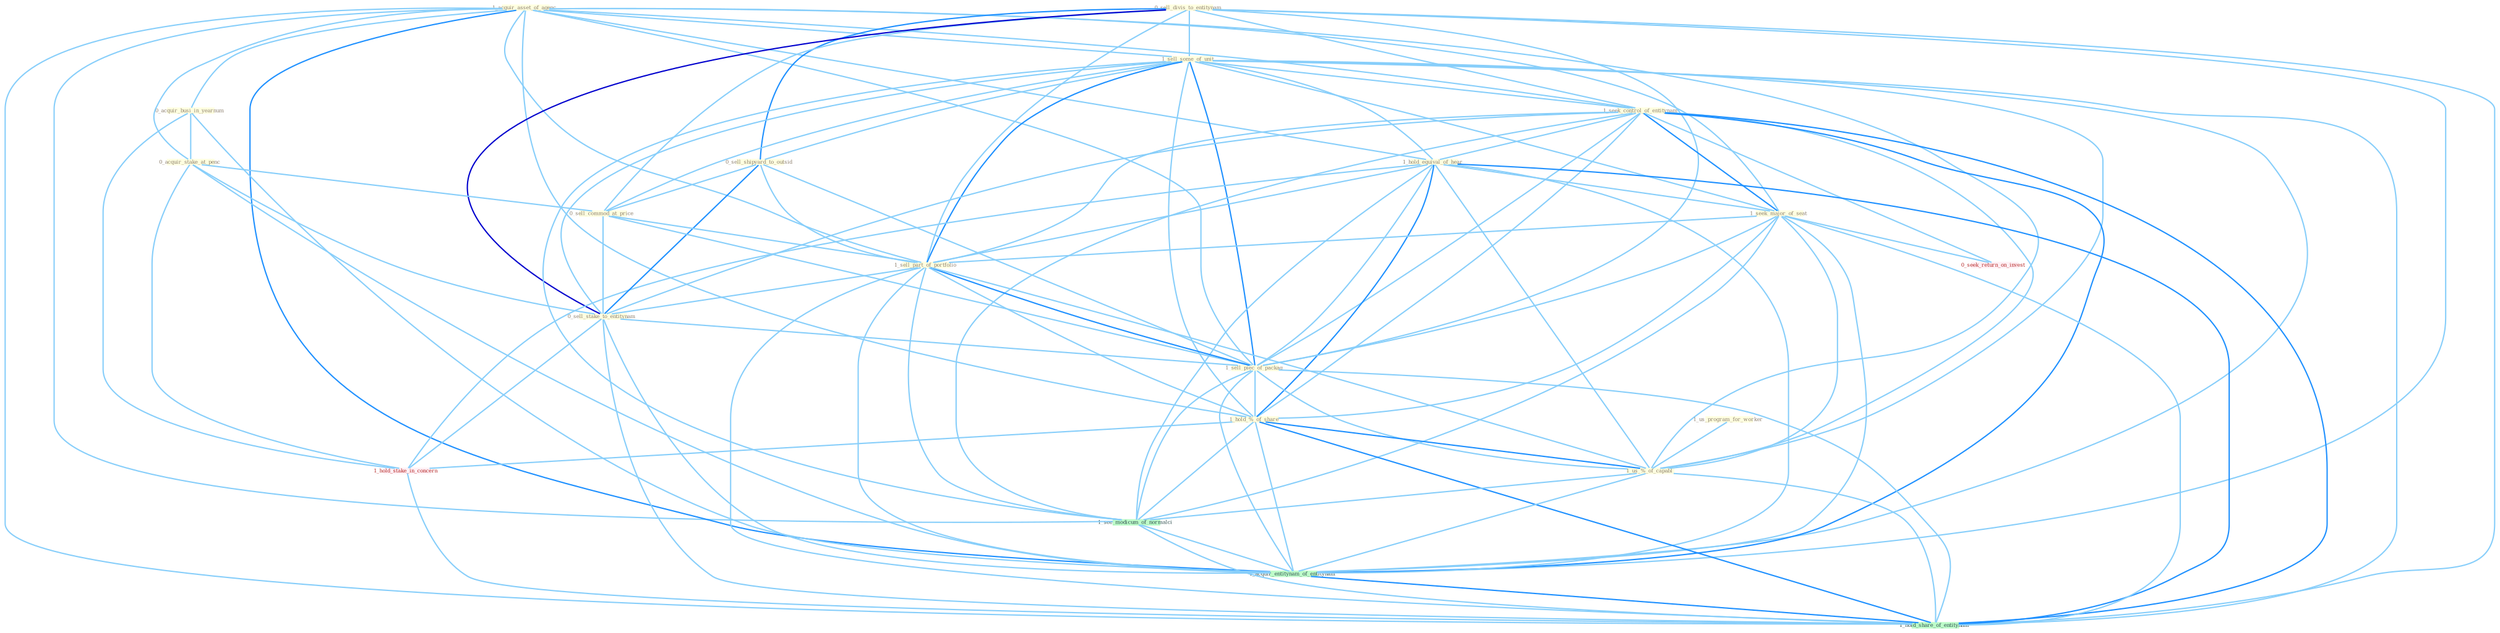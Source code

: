 Graph G{ 
    node
    [shape=polygon,style=filled,width=.5,height=.06,color="#BDFCC9",fixedsize=true,fontsize=4,
    fontcolor="#2f4f4f"];
    {node
    [color="#ffffe0", fontcolor="#8b7d6b"] "1_acquir_asset_of_agenc " "0_acquir_busi_in_yearnum " "0_sell_divis_to_entitynam " "1_sell_some_of_unit " "1_seek_control_of_entitynam " "1_hold_equival_of_hear " "0_sell_shipyard_to_outsid " "0_acquir_stake_at_penc " "0_sell_commod_at_price " "1_seek_major_of_seat " "1_us_program_for_worker " "1_sell_part_of_portfolio " "0_sell_stake_to_entitynam " "1_sell_piec_of_packag " "1_hold_%_of_share " "1_us_%_of_capabl "}
{node [color="#fff0f5", fontcolor="#b22222"] "1_hold_stake_in_concern " "0_seek_return_on_invest "}
edge [color="#B0E2FF"];

	"1_acquir_asset_of_agenc " -- "0_acquir_busi_in_yearnum " [w="1", color="#87cefa" ];
	"1_acquir_asset_of_agenc " -- "1_sell_some_of_unit " [w="1", color="#87cefa" ];
	"1_acquir_asset_of_agenc " -- "1_seek_control_of_entitynam " [w="1", color="#87cefa" ];
	"1_acquir_asset_of_agenc " -- "1_hold_equival_of_hear " [w="1", color="#87cefa" ];
	"1_acquir_asset_of_agenc " -- "0_acquir_stake_at_penc " [w="1", color="#87cefa" ];
	"1_acquir_asset_of_agenc " -- "1_seek_major_of_seat " [w="1", color="#87cefa" ];
	"1_acquir_asset_of_agenc " -- "1_sell_part_of_portfolio " [w="1", color="#87cefa" ];
	"1_acquir_asset_of_agenc " -- "1_sell_piec_of_packag " [w="1", color="#87cefa" ];
	"1_acquir_asset_of_agenc " -- "1_hold_%_of_share " [w="1", color="#87cefa" ];
	"1_acquir_asset_of_agenc " -- "1_us_%_of_capabl " [w="1", color="#87cefa" ];
	"1_acquir_asset_of_agenc " -- "1_see_modicum_of_normalci " [w="1", color="#87cefa" ];
	"1_acquir_asset_of_agenc " -- "1_acquir_entitynam_of_entitynam " [w="2", color="#1e90ff" , len=0.8];
	"1_acquir_asset_of_agenc " -- "1_hold_share_of_entitynam " [w="1", color="#87cefa" ];
	"0_acquir_busi_in_yearnum " -- "0_acquir_stake_at_penc " [w="1", color="#87cefa" ];
	"0_acquir_busi_in_yearnum " -- "1_hold_stake_in_concern " [w="1", color="#87cefa" ];
	"0_acquir_busi_in_yearnum " -- "1_acquir_entitynam_of_entitynam " [w="1", color="#87cefa" ];
	"0_sell_divis_to_entitynam " -- "1_sell_some_of_unit " [w="1", color="#87cefa" ];
	"0_sell_divis_to_entitynam " -- "1_seek_control_of_entitynam " [w="1", color="#87cefa" ];
	"0_sell_divis_to_entitynam " -- "0_sell_shipyard_to_outsid " [w="2", color="#1e90ff" , len=0.8];
	"0_sell_divis_to_entitynam " -- "0_sell_commod_at_price " [w="1", color="#87cefa" ];
	"0_sell_divis_to_entitynam " -- "1_sell_part_of_portfolio " [w="1", color="#87cefa" ];
	"0_sell_divis_to_entitynam " -- "0_sell_stake_to_entitynam " [w="3", color="#0000cd" , len=0.6];
	"0_sell_divis_to_entitynam " -- "1_sell_piec_of_packag " [w="1", color="#87cefa" ];
	"0_sell_divis_to_entitynam " -- "1_acquir_entitynam_of_entitynam " [w="1", color="#87cefa" ];
	"0_sell_divis_to_entitynam " -- "1_hold_share_of_entitynam " [w="1", color="#87cefa" ];
	"1_sell_some_of_unit " -- "1_seek_control_of_entitynam " [w="1", color="#87cefa" ];
	"1_sell_some_of_unit " -- "1_hold_equival_of_hear " [w="1", color="#87cefa" ];
	"1_sell_some_of_unit " -- "0_sell_shipyard_to_outsid " [w="1", color="#87cefa" ];
	"1_sell_some_of_unit " -- "0_sell_commod_at_price " [w="1", color="#87cefa" ];
	"1_sell_some_of_unit " -- "1_seek_major_of_seat " [w="1", color="#87cefa" ];
	"1_sell_some_of_unit " -- "1_sell_part_of_portfolio " [w="2", color="#1e90ff" , len=0.8];
	"1_sell_some_of_unit " -- "0_sell_stake_to_entitynam " [w="1", color="#87cefa" ];
	"1_sell_some_of_unit " -- "1_sell_piec_of_packag " [w="2", color="#1e90ff" , len=0.8];
	"1_sell_some_of_unit " -- "1_hold_%_of_share " [w="1", color="#87cefa" ];
	"1_sell_some_of_unit " -- "1_us_%_of_capabl " [w="1", color="#87cefa" ];
	"1_sell_some_of_unit " -- "1_see_modicum_of_normalci " [w="1", color="#87cefa" ];
	"1_sell_some_of_unit " -- "1_acquir_entitynam_of_entitynam " [w="1", color="#87cefa" ];
	"1_sell_some_of_unit " -- "1_hold_share_of_entitynam " [w="1", color="#87cefa" ];
	"1_seek_control_of_entitynam " -- "1_hold_equival_of_hear " [w="1", color="#87cefa" ];
	"1_seek_control_of_entitynam " -- "1_seek_major_of_seat " [w="2", color="#1e90ff" , len=0.8];
	"1_seek_control_of_entitynam " -- "1_sell_part_of_portfolio " [w="1", color="#87cefa" ];
	"1_seek_control_of_entitynam " -- "0_sell_stake_to_entitynam " [w="1", color="#87cefa" ];
	"1_seek_control_of_entitynam " -- "1_sell_piec_of_packag " [w="1", color="#87cefa" ];
	"1_seek_control_of_entitynam " -- "1_hold_%_of_share " [w="1", color="#87cefa" ];
	"1_seek_control_of_entitynam " -- "1_us_%_of_capabl " [w="1", color="#87cefa" ];
	"1_seek_control_of_entitynam " -- "0_seek_return_on_invest " [w="1", color="#87cefa" ];
	"1_seek_control_of_entitynam " -- "1_see_modicum_of_normalci " [w="1", color="#87cefa" ];
	"1_seek_control_of_entitynam " -- "1_acquir_entitynam_of_entitynam " [w="2", color="#1e90ff" , len=0.8];
	"1_seek_control_of_entitynam " -- "1_hold_share_of_entitynam " [w="2", color="#1e90ff" , len=0.8];
	"1_hold_equival_of_hear " -- "1_seek_major_of_seat " [w="1", color="#87cefa" ];
	"1_hold_equival_of_hear " -- "1_sell_part_of_portfolio " [w="1", color="#87cefa" ];
	"1_hold_equival_of_hear " -- "1_sell_piec_of_packag " [w="1", color="#87cefa" ];
	"1_hold_equival_of_hear " -- "1_hold_%_of_share " [w="2", color="#1e90ff" , len=0.8];
	"1_hold_equival_of_hear " -- "1_us_%_of_capabl " [w="1", color="#87cefa" ];
	"1_hold_equival_of_hear " -- "1_hold_stake_in_concern " [w="1", color="#87cefa" ];
	"1_hold_equival_of_hear " -- "1_see_modicum_of_normalci " [w="1", color="#87cefa" ];
	"1_hold_equival_of_hear " -- "1_acquir_entitynam_of_entitynam " [w="1", color="#87cefa" ];
	"1_hold_equival_of_hear " -- "1_hold_share_of_entitynam " [w="2", color="#1e90ff" , len=0.8];
	"0_sell_shipyard_to_outsid " -- "0_sell_commod_at_price " [w="1", color="#87cefa" ];
	"0_sell_shipyard_to_outsid " -- "1_sell_part_of_portfolio " [w="1", color="#87cefa" ];
	"0_sell_shipyard_to_outsid " -- "0_sell_stake_to_entitynam " [w="2", color="#1e90ff" , len=0.8];
	"0_sell_shipyard_to_outsid " -- "1_sell_piec_of_packag " [w="1", color="#87cefa" ];
	"0_acquir_stake_at_penc " -- "0_sell_commod_at_price " [w="1", color="#87cefa" ];
	"0_acquir_stake_at_penc " -- "0_sell_stake_to_entitynam " [w="1", color="#87cefa" ];
	"0_acquir_stake_at_penc " -- "1_hold_stake_in_concern " [w="1", color="#87cefa" ];
	"0_acquir_stake_at_penc " -- "1_acquir_entitynam_of_entitynam " [w="1", color="#87cefa" ];
	"0_sell_commod_at_price " -- "1_sell_part_of_portfolio " [w="1", color="#87cefa" ];
	"0_sell_commod_at_price " -- "0_sell_stake_to_entitynam " [w="1", color="#87cefa" ];
	"0_sell_commod_at_price " -- "1_sell_piec_of_packag " [w="1", color="#87cefa" ];
	"1_seek_major_of_seat " -- "1_sell_part_of_portfolio " [w="1", color="#87cefa" ];
	"1_seek_major_of_seat " -- "1_sell_piec_of_packag " [w="1", color="#87cefa" ];
	"1_seek_major_of_seat " -- "1_hold_%_of_share " [w="1", color="#87cefa" ];
	"1_seek_major_of_seat " -- "1_us_%_of_capabl " [w="1", color="#87cefa" ];
	"1_seek_major_of_seat " -- "0_seek_return_on_invest " [w="1", color="#87cefa" ];
	"1_seek_major_of_seat " -- "1_see_modicum_of_normalci " [w="1", color="#87cefa" ];
	"1_seek_major_of_seat " -- "1_acquir_entitynam_of_entitynam " [w="1", color="#87cefa" ];
	"1_seek_major_of_seat " -- "1_hold_share_of_entitynam " [w="1", color="#87cefa" ];
	"1_us_program_for_worker " -- "1_us_%_of_capabl " [w="1", color="#87cefa" ];
	"1_sell_part_of_portfolio " -- "0_sell_stake_to_entitynam " [w="1", color="#87cefa" ];
	"1_sell_part_of_portfolio " -- "1_sell_piec_of_packag " [w="2", color="#1e90ff" , len=0.8];
	"1_sell_part_of_portfolio " -- "1_hold_%_of_share " [w="1", color="#87cefa" ];
	"1_sell_part_of_portfolio " -- "1_us_%_of_capabl " [w="1", color="#87cefa" ];
	"1_sell_part_of_portfolio " -- "1_see_modicum_of_normalci " [w="1", color="#87cefa" ];
	"1_sell_part_of_portfolio " -- "1_acquir_entitynam_of_entitynam " [w="1", color="#87cefa" ];
	"1_sell_part_of_portfolio " -- "1_hold_share_of_entitynam " [w="1", color="#87cefa" ];
	"0_sell_stake_to_entitynam " -- "1_sell_piec_of_packag " [w="1", color="#87cefa" ];
	"0_sell_stake_to_entitynam " -- "1_hold_stake_in_concern " [w="1", color="#87cefa" ];
	"0_sell_stake_to_entitynam " -- "1_acquir_entitynam_of_entitynam " [w="1", color="#87cefa" ];
	"0_sell_stake_to_entitynam " -- "1_hold_share_of_entitynam " [w="1", color="#87cefa" ];
	"1_sell_piec_of_packag " -- "1_hold_%_of_share " [w="1", color="#87cefa" ];
	"1_sell_piec_of_packag " -- "1_us_%_of_capabl " [w="1", color="#87cefa" ];
	"1_sell_piec_of_packag " -- "1_see_modicum_of_normalci " [w="1", color="#87cefa" ];
	"1_sell_piec_of_packag " -- "1_acquir_entitynam_of_entitynam " [w="1", color="#87cefa" ];
	"1_sell_piec_of_packag " -- "1_hold_share_of_entitynam " [w="1", color="#87cefa" ];
	"1_hold_%_of_share " -- "1_us_%_of_capabl " [w="2", color="#1e90ff" , len=0.8];
	"1_hold_%_of_share " -- "1_hold_stake_in_concern " [w="1", color="#87cefa" ];
	"1_hold_%_of_share " -- "1_see_modicum_of_normalci " [w="1", color="#87cefa" ];
	"1_hold_%_of_share " -- "1_acquir_entitynam_of_entitynam " [w="1", color="#87cefa" ];
	"1_hold_%_of_share " -- "1_hold_share_of_entitynam " [w="2", color="#1e90ff" , len=0.8];
	"1_us_%_of_capabl " -- "1_see_modicum_of_normalci " [w="1", color="#87cefa" ];
	"1_us_%_of_capabl " -- "1_acquir_entitynam_of_entitynam " [w="1", color="#87cefa" ];
	"1_us_%_of_capabl " -- "1_hold_share_of_entitynam " [w="1", color="#87cefa" ];
	"1_hold_stake_in_concern " -- "1_hold_share_of_entitynam " [w="1", color="#87cefa" ];
	"1_see_modicum_of_normalci " -- "1_acquir_entitynam_of_entitynam " [w="1", color="#87cefa" ];
	"1_see_modicum_of_normalci " -- "1_hold_share_of_entitynam " [w="1", color="#87cefa" ];
	"1_acquir_entitynam_of_entitynam " -- "1_hold_share_of_entitynam " [w="2", color="#1e90ff" , len=0.8];
}